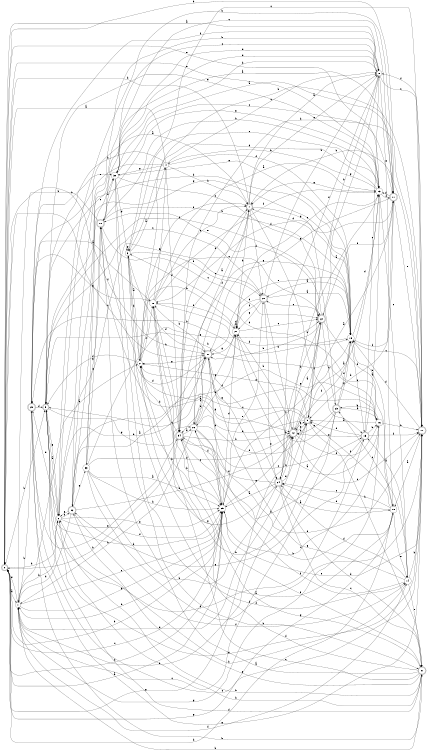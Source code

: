 digraph n28_5 {
__start0 [label="" shape="none"];

rankdir=LR;
size="8,5";

s0 [style="rounded,filled", color="black", fillcolor="white" shape="doublecircle", label="0"];
s1 [style="filled", color="black", fillcolor="white" shape="circle", label="1"];
s2 [style="filled", color="black", fillcolor="white" shape="circle", label="2"];
s3 [style="filled", color="black", fillcolor="white" shape="circle", label="3"];
s4 [style="filled", color="black", fillcolor="white" shape="circle", label="4"];
s5 [style="rounded,filled", color="black", fillcolor="white" shape="doublecircle", label="5"];
s6 [style="filled", color="black", fillcolor="white" shape="circle", label="6"];
s7 [style="rounded,filled", color="black", fillcolor="white" shape="doublecircle", label="7"];
s8 [style="filled", color="black", fillcolor="white" shape="circle", label="8"];
s9 [style="rounded,filled", color="black", fillcolor="white" shape="doublecircle", label="9"];
s10 [style="rounded,filled", color="black", fillcolor="white" shape="doublecircle", label="10"];
s11 [style="rounded,filled", color="black", fillcolor="white" shape="doublecircle", label="11"];
s12 [style="rounded,filled", color="black", fillcolor="white" shape="doublecircle", label="12"];
s13 [style="filled", color="black", fillcolor="white" shape="circle", label="13"];
s14 [style="filled", color="black", fillcolor="white" shape="circle", label="14"];
s15 [style="rounded,filled", color="black", fillcolor="white" shape="doublecircle", label="15"];
s16 [style="filled", color="black", fillcolor="white" shape="circle", label="16"];
s17 [style="rounded,filled", color="black", fillcolor="white" shape="doublecircle", label="17"];
s18 [style="filled", color="black", fillcolor="white" shape="circle", label="18"];
s19 [style="filled", color="black", fillcolor="white" shape="circle", label="19"];
s20 [style="rounded,filled", color="black", fillcolor="white" shape="doublecircle", label="20"];
s21 [style="filled", color="black", fillcolor="white" shape="circle", label="21"];
s22 [style="rounded,filled", color="black", fillcolor="white" shape="doublecircle", label="22"];
s23 [style="rounded,filled", color="black", fillcolor="white" shape="doublecircle", label="23"];
s24 [style="rounded,filled", color="black", fillcolor="white" shape="doublecircle", label="24"];
s25 [style="filled", color="black", fillcolor="white" shape="circle", label="25"];
s26 [style="filled", color="black", fillcolor="white" shape="circle", label="26"];
s27 [style="rounded,filled", color="black", fillcolor="white" shape="doublecircle", label="27"];
s28 [style="filled", color="black", fillcolor="white" shape="circle", label="28"];
s29 [style="rounded,filled", color="black", fillcolor="white" shape="doublecircle", label="29"];
s30 [style="filled", color="black", fillcolor="white" shape="circle", label="30"];
s31 [style="rounded,filled", color="black", fillcolor="white" shape="doublecircle", label="31"];
s32 [style="rounded,filled", color="black", fillcolor="white" shape="doublecircle", label="32"];
s33 [style="filled", color="black", fillcolor="white" shape="circle", label="33"];
s34 [style="rounded,filled", color="black", fillcolor="white" shape="doublecircle", label="34"];
s0 -> s1 [label="a"];
s0 -> s5 [label="b"];
s0 -> s27 [label="c"];
s0 -> s25 [label="d"];
s0 -> s13 [label="e"];
s0 -> s27 [label="f"];
s0 -> s12 [label="g"];
s0 -> s6 [label="h"];
s1 -> s2 [label="a"];
s1 -> s29 [label="b"];
s1 -> s25 [label="c"];
s1 -> s9 [label="d"];
s1 -> s0 [label="e"];
s1 -> s14 [label="f"];
s1 -> s25 [label="g"];
s1 -> s6 [label="h"];
s2 -> s3 [label="a"];
s2 -> s17 [label="b"];
s2 -> s22 [label="c"];
s2 -> s5 [label="d"];
s2 -> s7 [label="e"];
s2 -> s28 [label="f"];
s2 -> s12 [label="g"];
s2 -> s21 [label="h"];
s3 -> s4 [label="a"];
s3 -> s25 [label="b"];
s3 -> s17 [label="c"];
s3 -> s27 [label="d"];
s3 -> s13 [label="e"];
s3 -> s20 [label="f"];
s3 -> s3 [label="g"];
s3 -> s2 [label="h"];
s4 -> s0 [label="a"];
s4 -> s5 [label="b"];
s4 -> s8 [label="c"];
s4 -> s34 [label="d"];
s4 -> s29 [label="e"];
s4 -> s19 [label="f"];
s4 -> s30 [label="g"];
s4 -> s7 [label="h"];
s5 -> s6 [label="a"];
s5 -> s25 [label="b"];
s5 -> s20 [label="c"];
s5 -> s15 [label="d"];
s5 -> s13 [label="e"];
s5 -> s22 [label="f"];
s5 -> s26 [label="g"];
s5 -> s16 [label="h"];
s6 -> s7 [label="a"];
s6 -> s11 [label="b"];
s6 -> s32 [label="c"];
s6 -> s29 [label="d"];
s6 -> s25 [label="e"];
s6 -> s25 [label="f"];
s6 -> s5 [label="g"];
s6 -> s31 [label="h"];
s7 -> s8 [label="a"];
s7 -> s15 [label="b"];
s7 -> s34 [label="c"];
s7 -> s26 [label="d"];
s7 -> s8 [label="e"];
s7 -> s20 [label="f"];
s7 -> s19 [label="g"];
s7 -> s0 [label="h"];
s8 -> s0 [label="a"];
s8 -> s9 [label="b"];
s8 -> s17 [label="c"];
s8 -> s30 [label="d"];
s8 -> s18 [label="e"];
s8 -> s24 [label="f"];
s8 -> s22 [label="g"];
s8 -> s30 [label="h"];
s9 -> s10 [label="a"];
s9 -> s1 [label="b"];
s9 -> s5 [label="c"];
s9 -> s34 [label="d"];
s9 -> s26 [label="e"];
s9 -> s22 [label="f"];
s9 -> s2 [label="g"];
s9 -> s31 [label="h"];
s10 -> s11 [label="a"];
s10 -> s1 [label="b"];
s10 -> s22 [label="c"];
s10 -> s27 [label="d"];
s10 -> s33 [label="e"];
s10 -> s30 [label="f"];
s10 -> s13 [label="g"];
s10 -> s19 [label="h"];
s11 -> s12 [label="a"];
s11 -> s0 [label="b"];
s11 -> s32 [label="c"];
s11 -> s13 [label="d"];
s11 -> s17 [label="e"];
s11 -> s28 [label="f"];
s11 -> s27 [label="g"];
s11 -> s9 [label="h"];
s12 -> s13 [label="a"];
s12 -> s21 [label="b"];
s12 -> s17 [label="c"];
s12 -> s16 [label="d"];
s12 -> s9 [label="e"];
s12 -> s19 [label="f"];
s12 -> s9 [label="g"];
s12 -> s9 [label="h"];
s13 -> s9 [label="a"];
s13 -> s4 [label="b"];
s13 -> s14 [label="c"];
s13 -> s3 [label="d"];
s13 -> s0 [label="e"];
s13 -> s11 [label="f"];
s13 -> s7 [label="g"];
s13 -> s10 [label="h"];
s14 -> s15 [label="a"];
s14 -> s6 [label="b"];
s14 -> s23 [label="c"];
s14 -> s24 [label="d"];
s14 -> s31 [label="e"];
s14 -> s26 [label="f"];
s14 -> s27 [label="g"];
s14 -> s17 [label="h"];
s15 -> s13 [label="a"];
s15 -> s16 [label="b"];
s15 -> s8 [label="c"];
s15 -> s9 [label="d"];
s15 -> s12 [label="e"];
s15 -> s17 [label="f"];
s15 -> s32 [label="g"];
s15 -> s34 [label="h"];
s16 -> s9 [label="a"];
s16 -> s17 [label="b"];
s16 -> s25 [label="c"];
s16 -> s3 [label="d"];
s16 -> s2 [label="e"];
s16 -> s32 [label="f"];
s16 -> s1 [label="g"];
s16 -> s23 [label="h"];
s17 -> s18 [label="a"];
s17 -> s7 [label="b"];
s17 -> s19 [label="c"];
s17 -> s19 [label="d"];
s17 -> s25 [label="e"];
s17 -> s8 [label="f"];
s17 -> s5 [label="g"];
s17 -> s34 [label="h"];
s18 -> s3 [label="a"];
s18 -> s19 [label="b"];
s18 -> s24 [label="c"];
s18 -> s24 [label="d"];
s18 -> s14 [label="e"];
s18 -> s9 [label="f"];
s18 -> s0 [label="g"];
s18 -> s0 [label="h"];
s19 -> s20 [label="a"];
s19 -> s5 [label="b"];
s19 -> s25 [label="c"];
s19 -> s13 [label="d"];
s19 -> s15 [label="e"];
s19 -> s11 [label="f"];
s19 -> s5 [label="g"];
s19 -> s29 [label="h"];
s20 -> s19 [label="a"];
s20 -> s12 [label="b"];
s20 -> s6 [label="c"];
s20 -> s21 [label="d"];
s20 -> s24 [label="e"];
s20 -> s21 [label="f"];
s20 -> s21 [label="g"];
s20 -> s8 [label="h"];
s21 -> s16 [label="a"];
s21 -> s21 [label="b"];
s21 -> s22 [label="c"];
s21 -> s21 [label="d"];
s21 -> s13 [label="e"];
s21 -> s28 [label="f"];
s21 -> s27 [label="g"];
s21 -> s7 [label="h"];
s22 -> s12 [label="a"];
s22 -> s23 [label="b"];
s22 -> s20 [label="c"];
s22 -> s18 [label="d"];
s22 -> s10 [label="e"];
s22 -> s11 [label="f"];
s22 -> s24 [label="g"];
s22 -> s27 [label="h"];
s23 -> s16 [label="a"];
s23 -> s21 [label="b"];
s23 -> s1 [label="c"];
s23 -> s7 [label="d"];
s23 -> s12 [label="e"];
s23 -> s19 [label="f"];
s23 -> s19 [label="g"];
s23 -> s2 [label="h"];
s24 -> s25 [label="a"];
s24 -> s22 [label="b"];
s24 -> s31 [label="c"];
s24 -> s31 [label="d"];
s24 -> s12 [label="e"];
s24 -> s34 [label="f"];
s24 -> s2 [label="g"];
s24 -> s12 [label="h"];
s25 -> s0 [label="a"];
s25 -> s0 [label="b"];
s25 -> s0 [label="c"];
s25 -> s21 [label="d"];
s25 -> s20 [label="e"];
s25 -> s26 [label="f"];
s25 -> s12 [label="g"];
s25 -> s1 [label="h"];
s26 -> s7 [label="a"];
s26 -> s18 [label="b"];
s26 -> s15 [label="c"];
s26 -> s21 [label="d"];
s26 -> s17 [label="e"];
s26 -> s27 [label="f"];
s26 -> s21 [label="g"];
s26 -> s1 [label="h"];
s27 -> s18 [label="a"];
s27 -> s28 [label="b"];
s27 -> s24 [label="c"];
s27 -> s25 [label="d"];
s27 -> s19 [label="e"];
s27 -> s26 [label="f"];
s27 -> s2 [label="g"];
s27 -> s6 [label="h"];
s28 -> s13 [label="a"];
s28 -> s25 [label="b"];
s28 -> s4 [label="c"];
s28 -> s19 [label="d"];
s28 -> s7 [label="e"];
s28 -> s13 [label="f"];
s28 -> s29 [label="g"];
s28 -> s34 [label="h"];
s29 -> s28 [label="a"];
s29 -> s30 [label="b"];
s29 -> s17 [label="c"];
s29 -> s5 [label="d"];
s29 -> s34 [label="e"];
s29 -> s8 [label="f"];
s29 -> s17 [label="g"];
s29 -> s31 [label="h"];
s30 -> s11 [label="a"];
s30 -> s31 [label="b"];
s30 -> s11 [label="c"];
s30 -> s8 [label="d"];
s30 -> s19 [label="e"];
s30 -> s14 [label="f"];
s30 -> s3 [label="g"];
s30 -> s22 [label="h"];
s31 -> s10 [label="a"];
s31 -> s1 [label="b"];
s31 -> s28 [label="c"];
s31 -> s5 [label="d"];
s31 -> s32 [label="e"];
s31 -> s28 [label="f"];
s31 -> s34 [label="g"];
s31 -> s6 [label="h"];
s32 -> s27 [label="a"];
s32 -> s8 [label="b"];
s32 -> s8 [label="c"];
s32 -> s1 [label="d"];
s32 -> s6 [label="e"];
s32 -> s14 [label="f"];
s32 -> s33 [label="g"];
s32 -> s12 [label="h"];
s33 -> s25 [label="a"];
s33 -> s25 [label="b"];
s33 -> s30 [label="c"];
s33 -> s12 [label="d"];
s33 -> s22 [label="e"];
s33 -> s17 [label="f"];
s33 -> s10 [label="g"];
s33 -> s24 [label="h"];
s34 -> s26 [label="a"];
s34 -> s12 [label="b"];
s34 -> s25 [label="c"];
s34 -> s2 [label="d"];
s34 -> s7 [label="e"];
s34 -> s31 [label="f"];
s34 -> s19 [label="g"];
s34 -> s0 [label="h"];

}